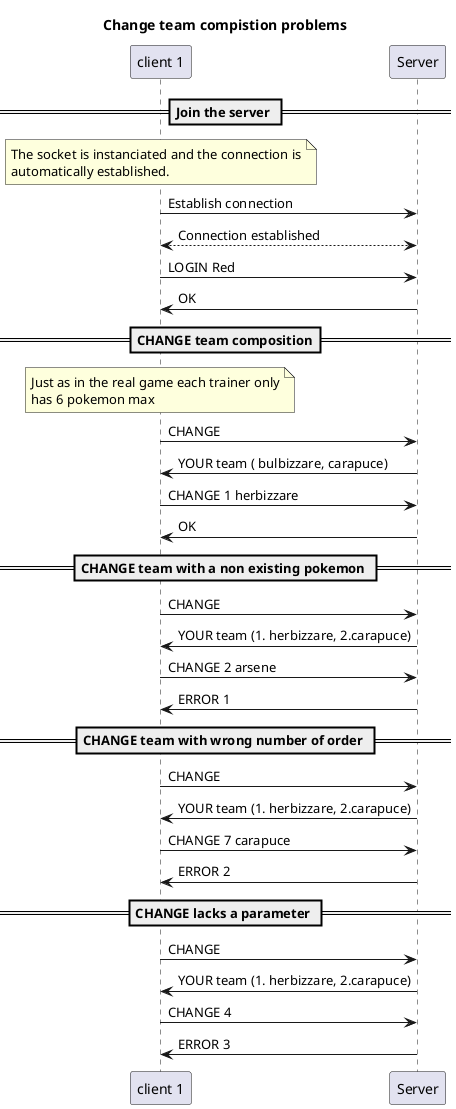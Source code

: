 @startuml ChangeTeamCompositionProblems
title "Change team compistion problems"

participant "client 1" as c1
participant "Server" as s

== Join the server ==

note over c1
The socket is instanciated and the connection is
automatically established.
end note

c1->s : Establish connection
c1<-->s : Connection established

c1->s: LOGIN Red
s->c1: OK

== CHANGE team composition==
note over c1
Just as in the real game each trainer only
has 6 pokemon max
end note

c1->s: CHANGE
s->c1: YOUR team ( bulbizzare, carapuce)
c1->s: CHANGE 1 herbizzare
s->c1: OK

== CHANGE team with a non existing pokemon ==

c1->s: CHANGE
s->c1: YOUR team (1. herbizzare, 2.carapuce)
c1->s: CHANGE 2 arsene
s->c1: ERROR 1

== CHANGE team with wrong number of order ==
c1->s: CHANGE
s->c1: YOUR team (1. herbizzare, 2.carapuce)
c1->s: CHANGE 7 carapuce
s->c1: ERROR 2

== CHANGE lacks a parameter ==
c1->s: CHANGE
s->c1: YOUR team (1. herbizzare, 2.carapuce)
c1->s: CHANGE 4
s->c1: ERROR 3

@enduml